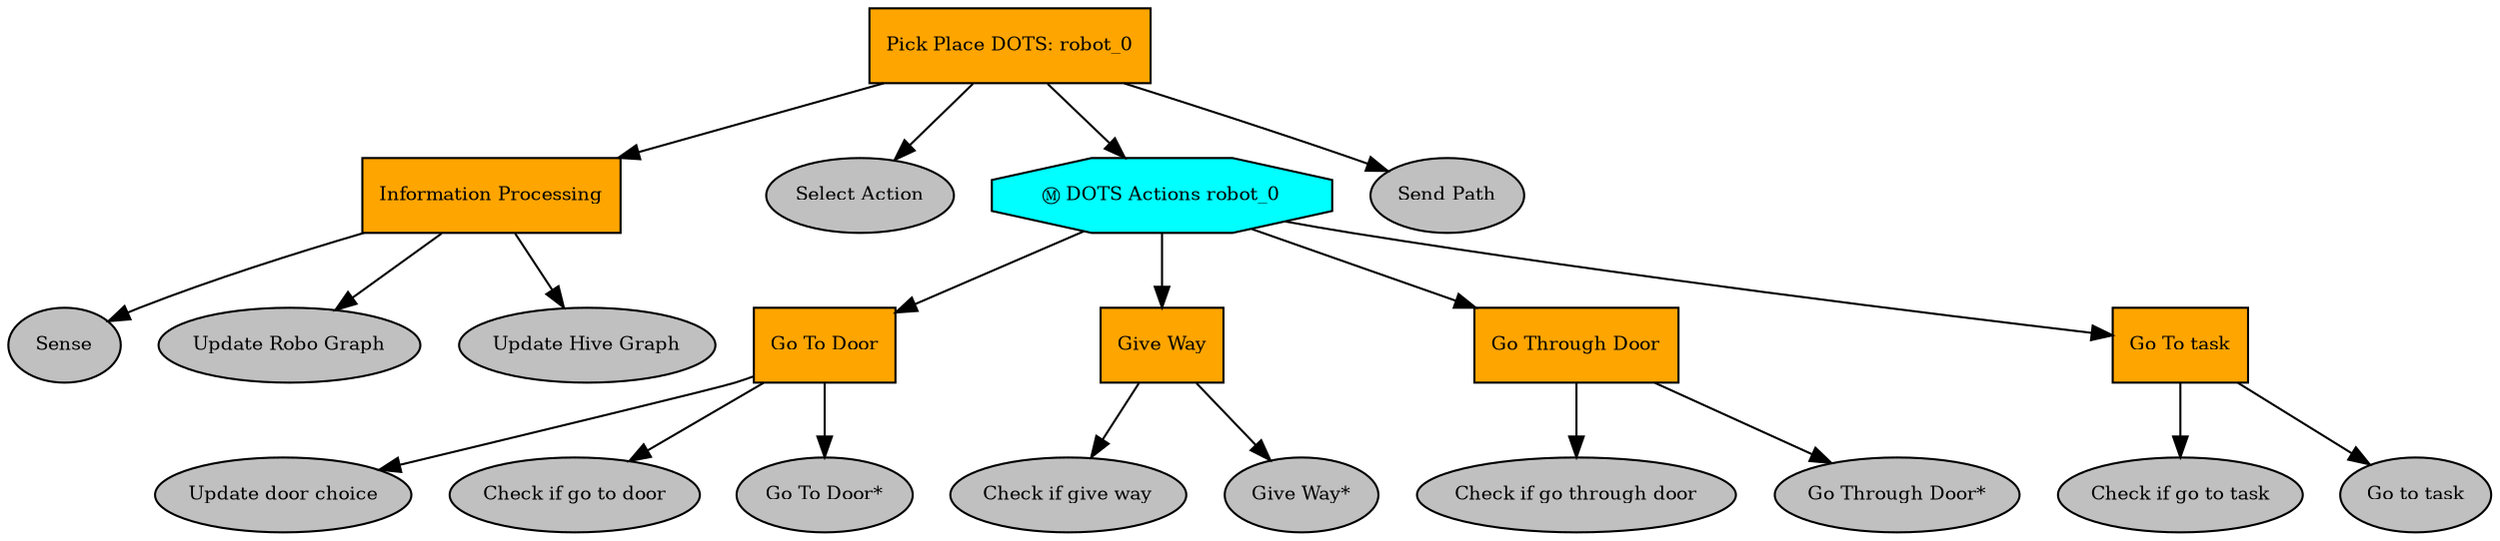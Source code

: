 digraph pastafarianism {
ordering=out;
graph [fontname="times-roman"];
node [fontname="times-roman"];
edge [fontname="times-roman"];
"Pick Place DOTS" [label="Pick Place DOTS: robot_0", shape=box, style=filled, fillcolor=orange, fontsize=9, fontcolor=black];
"Information Processing" [label="Information Processing", shape=box, style=filled, fillcolor=orange, fontsize=9, fontcolor=black];
"Pick Place DOTS":" robot_0" -> "Information Processing";
Sense [label=Sense, shape=ellipse, style=filled, fillcolor=gray, fontsize=9, fontcolor=black];
"Information Processing" -> Sense;
"Update Robo Graph" [label="Update Robo Graph", shape=ellipse, style=filled, fillcolor=gray, fontsize=9, fontcolor=black];
"Information Processing" -> "Update Robo Graph";
"Update Hive Graph" [label="Update Hive Graph", shape=ellipse, style=filled, fillcolor=gray, fontsize=9, fontcolor=black];
"Information Processing" -> "Update Hive Graph";
"Select Action" [label="Select Action", shape=ellipse, style=filled, fillcolor=gray, fontsize=9, fontcolor=black];
"Pick Place DOTS":" robot_0" -> "Select Action";
"DOTS Actions robot_0" [label="Ⓜ DOTS Actions robot_0", shape=octagon, style=filled, fillcolor=cyan, fontsize=9, fontcolor=black];
"Pick Place DOTS":" robot_0" -> "DOTS Actions robot_0";
"Go To Door" [label="Go To Door", shape=box, style=filled, fillcolor=orange, fontsize=9, fontcolor=black];
"DOTS Actions robot_0" -> "Go To Door";
"Update door choice" [label="Update door choice", shape=ellipse, style=filled, fillcolor=gray, fontsize=9, fontcolor=black];
"Go To Door" -> "Update door choice";
"Check if go to door" [label="Check if go to door", shape=ellipse, style=filled, fillcolor=gray, fontsize=9, fontcolor=black];
"Go To Door" -> "Check if go to door";
"Go To Door*" [label="Go To Door*", shape=ellipse, style=filled, fillcolor=gray, fontsize=9, fontcolor=black];
"Go To Door" -> "Go To Door*";
"Give Way" [label="Give Way", shape=box, style=filled, fillcolor=orange, fontsize=9, fontcolor=black];
"DOTS Actions robot_0" -> "Give Way";
"Check if give way" [label="Check if give way", shape=ellipse, style=filled, fillcolor=gray, fontsize=9, fontcolor=black];
"Give Way" -> "Check if give way";
"Give Way*" [label="Give Way*", shape=ellipse, style=filled, fillcolor=gray, fontsize=9, fontcolor=black];
"Give Way" -> "Give Way*";
"Go Through Door" [label="Go Through Door", shape=box, style=filled, fillcolor=orange, fontsize=9, fontcolor=black];
"DOTS Actions robot_0" -> "Go Through Door";
"Check if go through door" [label="Check if go through door", shape=ellipse, style=filled, fillcolor=gray, fontsize=9, fontcolor=black];
"Go Through Door" -> "Check if go through door";
"Go Through Door*" [label="Go Through Door*", shape=ellipse, style=filled, fillcolor=gray, fontsize=9, fontcolor=black];
"Go Through Door" -> "Go Through Door*";
"Go To task" [label="Go To task", shape=box, style=filled, fillcolor=orange, fontsize=9, fontcolor=black];
"DOTS Actions robot_0" -> "Go To task";
"Check if go to task" [label="Check if go to task", shape=ellipse, style=filled, fillcolor=gray, fontsize=9, fontcolor=black];
"Go To task" -> "Check if go to task";
"Go to task" [label="Go to task", shape=ellipse, style=filled, fillcolor=gray, fontsize=9, fontcolor=black];
"Go To task" -> "Go to task";
"Send Path" [label="Send Path", shape=ellipse, style=filled, fillcolor=gray, fontsize=9, fontcolor=black];
"Pick Place DOTS":" robot_0" -> "Send Path";
}
